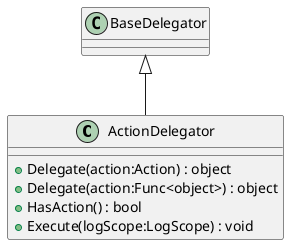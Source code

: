 @startuml
class ActionDelegator {
    + Delegate(action:Action) : object
    + Delegate(action:Func<object>) : object
    + HasAction() : bool
    + Execute(logScope:LogScope) : void
}
BaseDelegator <|-- ActionDelegator
@enduml
